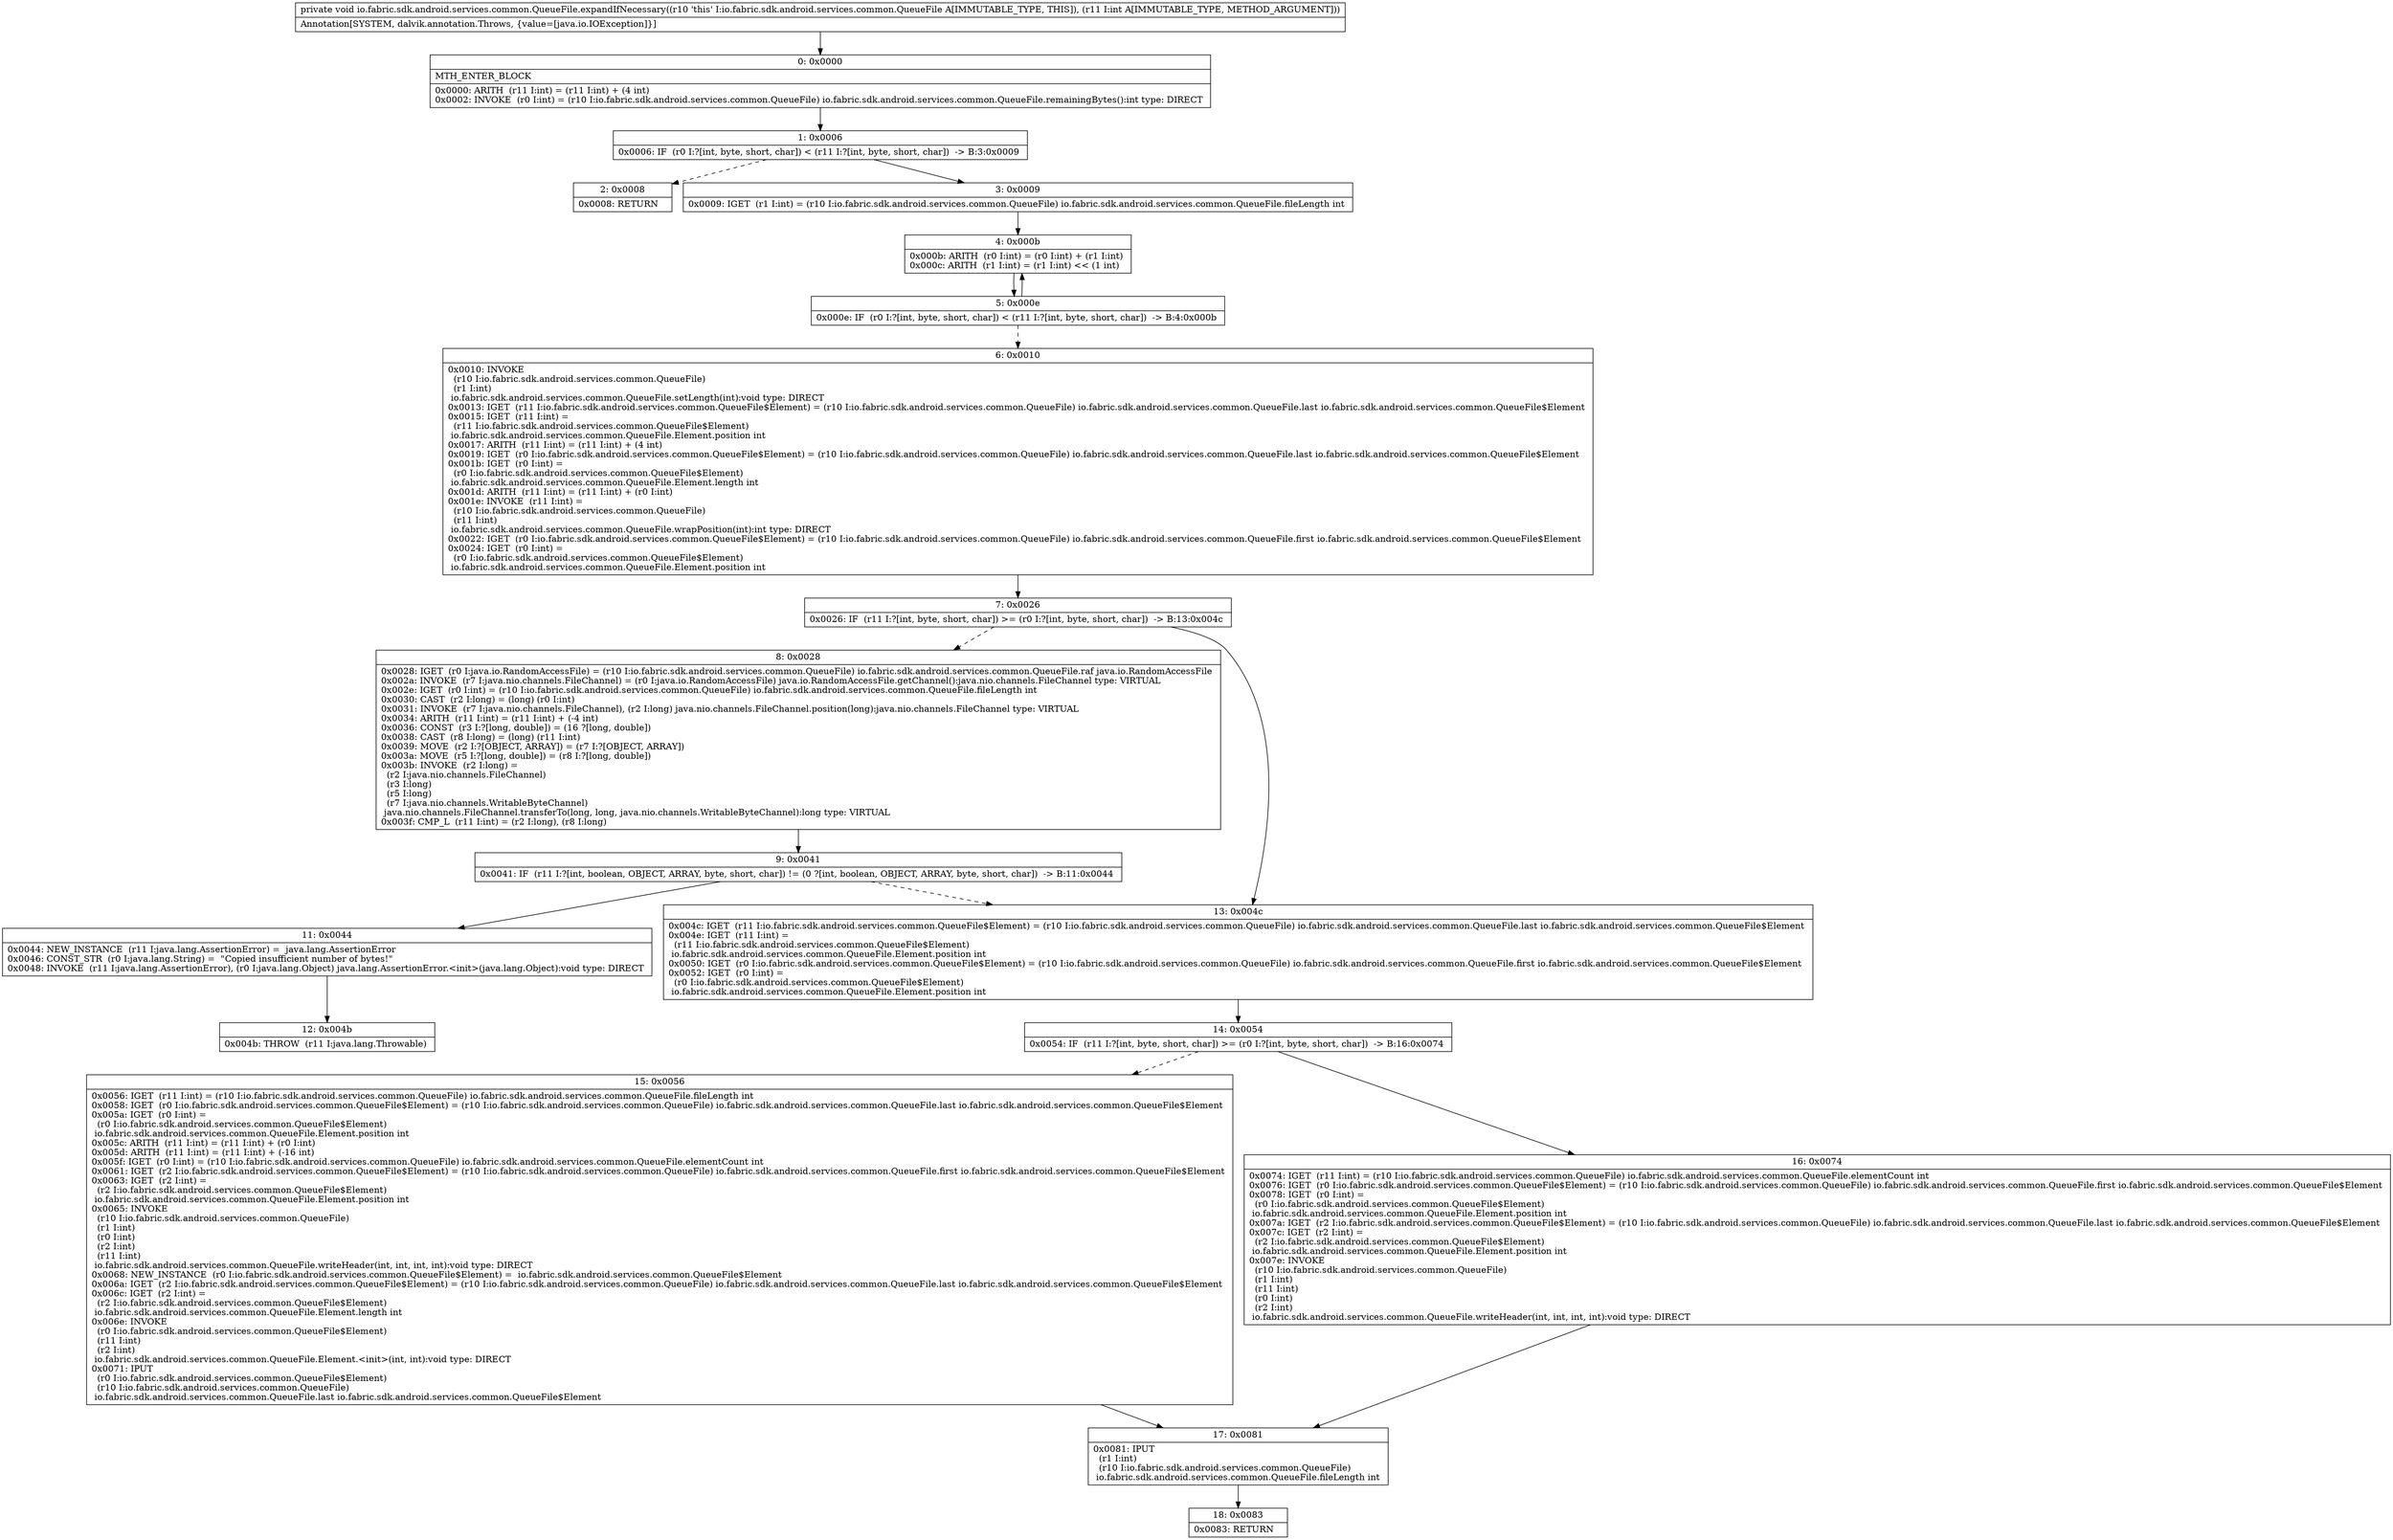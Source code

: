 digraph "CFG forio.fabric.sdk.android.services.common.QueueFile.expandIfNecessary(I)V" {
Node_0 [shape=record,label="{0\:\ 0x0000|MTH_ENTER_BLOCK\l|0x0000: ARITH  (r11 I:int) = (r11 I:int) + (4 int) \l0x0002: INVOKE  (r0 I:int) = (r10 I:io.fabric.sdk.android.services.common.QueueFile) io.fabric.sdk.android.services.common.QueueFile.remainingBytes():int type: DIRECT \l}"];
Node_1 [shape=record,label="{1\:\ 0x0006|0x0006: IF  (r0 I:?[int, byte, short, char]) \< (r11 I:?[int, byte, short, char])  \-\> B:3:0x0009 \l}"];
Node_2 [shape=record,label="{2\:\ 0x0008|0x0008: RETURN   \l}"];
Node_3 [shape=record,label="{3\:\ 0x0009|0x0009: IGET  (r1 I:int) = (r10 I:io.fabric.sdk.android.services.common.QueueFile) io.fabric.sdk.android.services.common.QueueFile.fileLength int \l}"];
Node_4 [shape=record,label="{4\:\ 0x000b|0x000b: ARITH  (r0 I:int) = (r0 I:int) + (r1 I:int) \l0x000c: ARITH  (r1 I:int) = (r1 I:int) \<\< (1 int) \l}"];
Node_5 [shape=record,label="{5\:\ 0x000e|0x000e: IF  (r0 I:?[int, byte, short, char]) \< (r11 I:?[int, byte, short, char])  \-\> B:4:0x000b \l}"];
Node_6 [shape=record,label="{6\:\ 0x0010|0x0010: INVOKE  \l  (r10 I:io.fabric.sdk.android.services.common.QueueFile)\l  (r1 I:int)\l io.fabric.sdk.android.services.common.QueueFile.setLength(int):void type: DIRECT \l0x0013: IGET  (r11 I:io.fabric.sdk.android.services.common.QueueFile$Element) = (r10 I:io.fabric.sdk.android.services.common.QueueFile) io.fabric.sdk.android.services.common.QueueFile.last io.fabric.sdk.android.services.common.QueueFile$Element \l0x0015: IGET  (r11 I:int) = \l  (r11 I:io.fabric.sdk.android.services.common.QueueFile$Element)\l io.fabric.sdk.android.services.common.QueueFile.Element.position int \l0x0017: ARITH  (r11 I:int) = (r11 I:int) + (4 int) \l0x0019: IGET  (r0 I:io.fabric.sdk.android.services.common.QueueFile$Element) = (r10 I:io.fabric.sdk.android.services.common.QueueFile) io.fabric.sdk.android.services.common.QueueFile.last io.fabric.sdk.android.services.common.QueueFile$Element \l0x001b: IGET  (r0 I:int) = \l  (r0 I:io.fabric.sdk.android.services.common.QueueFile$Element)\l io.fabric.sdk.android.services.common.QueueFile.Element.length int \l0x001d: ARITH  (r11 I:int) = (r11 I:int) + (r0 I:int) \l0x001e: INVOKE  (r11 I:int) = \l  (r10 I:io.fabric.sdk.android.services.common.QueueFile)\l  (r11 I:int)\l io.fabric.sdk.android.services.common.QueueFile.wrapPosition(int):int type: DIRECT \l0x0022: IGET  (r0 I:io.fabric.sdk.android.services.common.QueueFile$Element) = (r10 I:io.fabric.sdk.android.services.common.QueueFile) io.fabric.sdk.android.services.common.QueueFile.first io.fabric.sdk.android.services.common.QueueFile$Element \l0x0024: IGET  (r0 I:int) = \l  (r0 I:io.fabric.sdk.android.services.common.QueueFile$Element)\l io.fabric.sdk.android.services.common.QueueFile.Element.position int \l}"];
Node_7 [shape=record,label="{7\:\ 0x0026|0x0026: IF  (r11 I:?[int, byte, short, char]) \>= (r0 I:?[int, byte, short, char])  \-\> B:13:0x004c \l}"];
Node_8 [shape=record,label="{8\:\ 0x0028|0x0028: IGET  (r0 I:java.io.RandomAccessFile) = (r10 I:io.fabric.sdk.android.services.common.QueueFile) io.fabric.sdk.android.services.common.QueueFile.raf java.io.RandomAccessFile \l0x002a: INVOKE  (r7 I:java.nio.channels.FileChannel) = (r0 I:java.io.RandomAccessFile) java.io.RandomAccessFile.getChannel():java.nio.channels.FileChannel type: VIRTUAL \l0x002e: IGET  (r0 I:int) = (r10 I:io.fabric.sdk.android.services.common.QueueFile) io.fabric.sdk.android.services.common.QueueFile.fileLength int \l0x0030: CAST  (r2 I:long) = (long) (r0 I:int) \l0x0031: INVOKE  (r7 I:java.nio.channels.FileChannel), (r2 I:long) java.nio.channels.FileChannel.position(long):java.nio.channels.FileChannel type: VIRTUAL \l0x0034: ARITH  (r11 I:int) = (r11 I:int) + (\-4 int) \l0x0036: CONST  (r3 I:?[long, double]) = (16 ?[long, double]) \l0x0038: CAST  (r8 I:long) = (long) (r11 I:int) \l0x0039: MOVE  (r2 I:?[OBJECT, ARRAY]) = (r7 I:?[OBJECT, ARRAY]) \l0x003a: MOVE  (r5 I:?[long, double]) = (r8 I:?[long, double]) \l0x003b: INVOKE  (r2 I:long) = \l  (r2 I:java.nio.channels.FileChannel)\l  (r3 I:long)\l  (r5 I:long)\l  (r7 I:java.nio.channels.WritableByteChannel)\l java.nio.channels.FileChannel.transferTo(long, long, java.nio.channels.WritableByteChannel):long type: VIRTUAL \l0x003f: CMP_L  (r11 I:int) = (r2 I:long), (r8 I:long) \l}"];
Node_9 [shape=record,label="{9\:\ 0x0041|0x0041: IF  (r11 I:?[int, boolean, OBJECT, ARRAY, byte, short, char]) != (0 ?[int, boolean, OBJECT, ARRAY, byte, short, char])  \-\> B:11:0x0044 \l}"];
Node_11 [shape=record,label="{11\:\ 0x0044|0x0044: NEW_INSTANCE  (r11 I:java.lang.AssertionError) =  java.lang.AssertionError \l0x0046: CONST_STR  (r0 I:java.lang.String) =  \"Copied insufficient number of bytes!\" \l0x0048: INVOKE  (r11 I:java.lang.AssertionError), (r0 I:java.lang.Object) java.lang.AssertionError.\<init\>(java.lang.Object):void type: DIRECT \l}"];
Node_12 [shape=record,label="{12\:\ 0x004b|0x004b: THROW  (r11 I:java.lang.Throwable) \l}"];
Node_13 [shape=record,label="{13\:\ 0x004c|0x004c: IGET  (r11 I:io.fabric.sdk.android.services.common.QueueFile$Element) = (r10 I:io.fabric.sdk.android.services.common.QueueFile) io.fabric.sdk.android.services.common.QueueFile.last io.fabric.sdk.android.services.common.QueueFile$Element \l0x004e: IGET  (r11 I:int) = \l  (r11 I:io.fabric.sdk.android.services.common.QueueFile$Element)\l io.fabric.sdk.android.services.common.QueueFile.Element.position int \l0x0050: IGET  (r0 I:io.fabric.sdk.android.services.common.QueueFile$Element) = (r10 I:io.fabric.sdk.android.services.common.QueueFile) io.fabric.sdk.android.services.common.QueueFile.first io.fabric.sdk.android.services.common.QueueFile$Element \l0x0052: IGET  (r0 I:int) = \l  (r0 I:io.fabric.sdk.android.services.common.QueueFile$Element)\l io.fabric.sdk.android.services.common.QueueFile.Element.position int \l}"];
Node_14 [shape=record,label="{14\:\ 0x0054|0x0054: IF  (r11 I:?[int, byte, short, char]) \>= (r0 I:?[int, byte, short, char])  \-\> B:16:0x0074 \l}"];
Node_15 [shape=record,label="{15\:\ 0x0056|0x0056: IGET  (r11 I:int) = (r10 I:io.fabric.sdk.android.services.common.QueueFile) io.fabric.sdk.android.services.common.QueueFile.fileLength int \l0x0058: IGET  (r0 I:io.fabric.sdk.android.services.common.QueueFile$Element) = (r10 I:io.fabric.sdk.android.services.common.QueueFile) io.fabric.sdk.android.services.common.QueueFile.last io.fabric.sdk.android.services.common.QueueFile$Element \l0x005a: IGET  (r0 I:int) = \l  (r0 I:io.fabric.sdk.android.services.common.QueueFile$Element)\l io.fabric.sdk.android.services.common.QueueFile.Element.position int \l0x005c: ARITH  (r11 I:int) = (r11 I:int) + (r0 I:int) \l0x005d: ARITH  (r11 I:int) = (r11 I:int) + (\-16 int) \l0x005f: IGET  (r0 I:int) = (r10 I:io.fabric.sdk.android.services.common.QueueFile) io.fabric.sdk.android.services.common.QueueFile.elementCount int \l0x0061: IGET  (r2 I:io.fabric.sdk.android.services.common.QueueFile$Element) = (r10 I:io.fabric.sdk.android.services.common.QueueFile) io.fabric.sdk.android.services.common.QueueFile.first io.fabric.sdk.android.services.common.QueueFile$Element \l0x0063: IGET  (r2 I:int) = \l  (r2 I:io.fabric.sdk.android.services.common.QueueFile$Element)\l io.fabric.sdk.android.services.common.QueueFile.Element.position int \l0x0065: INVOKE  \l  (r10 I:io.fabric.sdk.android.services.common.QueueFile)\l  (r1 I:int)\l  (r0 I:int)\l  (r2 I:int)\l  (r11 I:int)\l io.fabric.sdk.android.services.common.QueueFile.writeHeader(int, int, int, int):void type: DIRECT \l0x0068: NEW_INSTANCE  (r0 I:io.fabric.sdk.android.services.common.QueueFile$Element) =  io.fabric.sdk.android.services.common.QueueFile$Element \l0x006a: IGET  (r2 I:io.fabric.sdk.android.services.common.QueueFile$Element) = (r10 I:io.fabric.sdk.android.services.common.QueueFile) io.fabric.sdk.android.services.common.QueueFile.last io.fabric.sdk.android.services.common.QueueFile$Element \l0x006c: IGET  (r2 I:int) = \l  (r2 I:io.fabric.sdk.android.services.common.QueueFile$Element)\l io.fabric.sdk.android.services.common.QueueFile.Element.length int \l0x006e: INVOKE  \l  (r0 I:io.fabric.sdk.android.services.common.QueueFile$Element)\l  (r11 I:int)\l  (r2 I:int)\l io.fabric.sdk.android.services.common.QueueFile.Element.\<init\>(int, int):void type: DIRECT \l0x0071: IPUT  \l  (r0 I:io.fabric.sdk.android.services.common.QueueFile$Element)\l  (r10 I:io.fabric.sdk.android.services.common.QueueFile)\l io.fabric.sdk.android.services.common.QueueFile.last io.fabric.sdk.android.services.common.QueueFile$Element \l}"];
Node_16 [shape=record,label="{16\:\ 0x0074|0x0074: IGET  (r11 I:int) = (r10 I:io.fabric.sdk.android.services.common.QueueFile) io.fabric.sdk.android.services.common.QueueFile.elementCount int \l0x0076: IGET  (r0 I:io.fabric.sdk.android.services.common.QueueFile$Element) = (r10 I:io.fabric.sdk.android.services.common.QueueFile) io.fabric.sdk.android.services.common.QueueFile.first io.fabric.sdk.android.services.common.QueueFile$Element \l0x0078: IGET  (r0 I:int) = \l  (r0 I:io.fabric.sdk.android.services.common.QueueFile$Element)\l io.fabric.sdk.android.services.common.QueueFile.Element.position int \l0x007a: IGET  (r2 I:io.fabric.sdk.android.services.common.QueueFile$Element) = (r10 I:io.fabric.sdk.android.services.common.QueueFile) io.fabric.sdk.android.services.common.QueueFile.last io.fabric.sdk.android.services.common.QueueFile$Element \l0x007c: IGET  (r2 I:int) = \l  (r2 I:io.fabric.sdk.android.services.common.QueueFile$Element)\l io.fabric.sdk.android.services.common.QueueFile.Element.position int \l0x007e: INVOKE  \l  (r10 I:io.fabric.sdk.android.services.common.QueueFile)\l  (r1 I:int)\l  (r11 I:int)\l  (r0 I:int)\l  (r2 I:int)\l io.fabric.sdk.android.services.common.QueueFile.writeHeader(int, int, int, int):void type: DIRECT \l}"];
Node_17 [shape=record,label="{17\:\ 0x0081|0x0081: IPUT  \l  (r1 I:int)\l  (r10 I:io.fabric.sdk.android.services.common.QueueFile)\l io.fabric.sdk.android.services.common.QueueFile.fileLength int \l}"];
Node_18 [shape=record,label="{18\:\ 0x0083|0x0083: RETURN   \l}"];
MethodNode[shape=record,label="{private void io.fabric.sdk.android.services.common.QueueFile.expandIfNecessary((r10 'this' I:io.fabric.sdk.android.services.common.QueueFile A[IMMUTABLE_TYPE, THIS]), (r11 I:int A[IMMUTABLE_TYPE, METHOD_ARGUMENT]))  | Annotation[SYSTEM, dalvik.annotation.Throws, \{value=[java.io.IOException]\}]\l}"];
MethodNode -> Node_0;
Node_0 -> Node_1;
Node_1 -> Node_2[style=dashed];
Node_1 -> Node_3;
Node_3 -> Node_4;
Node_4 -> Node_5;
Node_5 -> Node_4;
Node_5 -> Node_6[style=dashed];
Node_6 -> Node_7;
Node_7 -> Node_8[style=dashed];
Node_7 -> Node_13;
Node_8 -> Node_9;
Node_9 -> Node_11;
Node_9 -> Node_13[style=dashed];
Node_11 -> Node_12;
Node_13 -> Node_14;
Node_14 -> Node_15[style=dashed];
Node_14 -> Node_16;
Node_15 -> Node_17;
Node_16 -> Node_17;
Node_17 -> Node_18;
}

